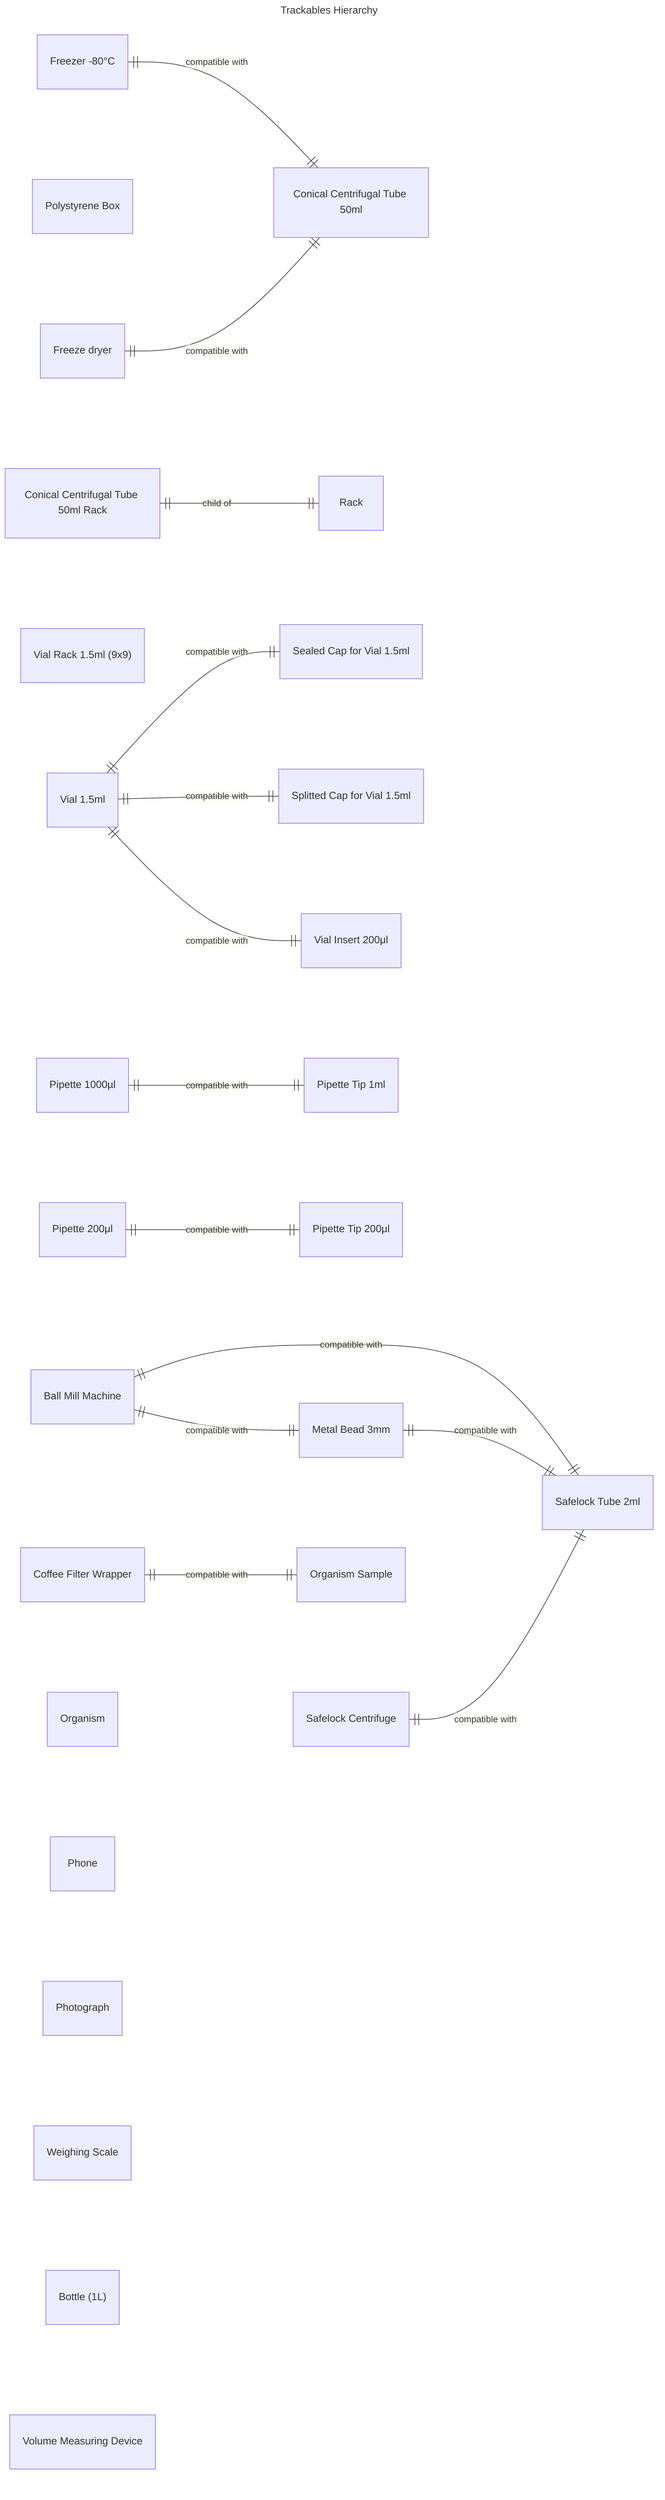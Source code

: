 ---
config:
  layout: dagre
  theme: default
  look: classic
title: Trackables Hierarchy
---
erDiagram
direction LR
v0["Conical Centrifugal Tube 50ml"]
v1["Rack"]
v2["Conical Centrifugal Tube 50ml Rack"]
v3["Polystyrene Box"]
v4["Coffee Filter Wrapper"]
v5["Vial 1.5ml"]
v6["Sealed Cap for Vial 1.5ml"]
v7["Splitted Cap for Vial 1.5ml"]
v8["Vial Insert 200μl"]
v9["Vial Rack 1.5ml (9x9)"]
v10["Pipette 1000µl"]
v11["Pipette Tip 1ml"]
v12["Pipette 200μl"]
v13["Pipette Tip 200μl"]
v14["Safelock Tube 2ml"]
v15["Ball Mill Machine"]
v16["Metal Bead 3mm"]
v17["Safelock Centrifuge"]
v18["Freezer -80°C"]
v19["Freeze dryer"]
v20["Organism"]
v21["Organism Sample"]
v22["Phone"]
v23["Photograph"]
v24["Weighing Scale"]
v25["Bottle (1L)"]
v26["Volume Measuring Device"]
v2 ||--|| v1 : "child of"
v4 ||--|| v21 : "compatible with"
v5 ||--|| v6 : "compatible with"
v5 ||--|| v7 : "compatible with"
v5 ||--|| v8 : "compatible with"
v10 ||--|| v11 : "compatible with"
v12 ||--|| v13 : "compatible with"
v15 ||--|| v14 : "compatible with"
v15 ||--|| v16 : "compatible with"
v16 ||--|| v14 : "compatible with"
v17 ||--|| v14 : "compatible with"
v18 ||--|| v0 : "compatible with"
v19 ||--|| v0 : "compatible with"